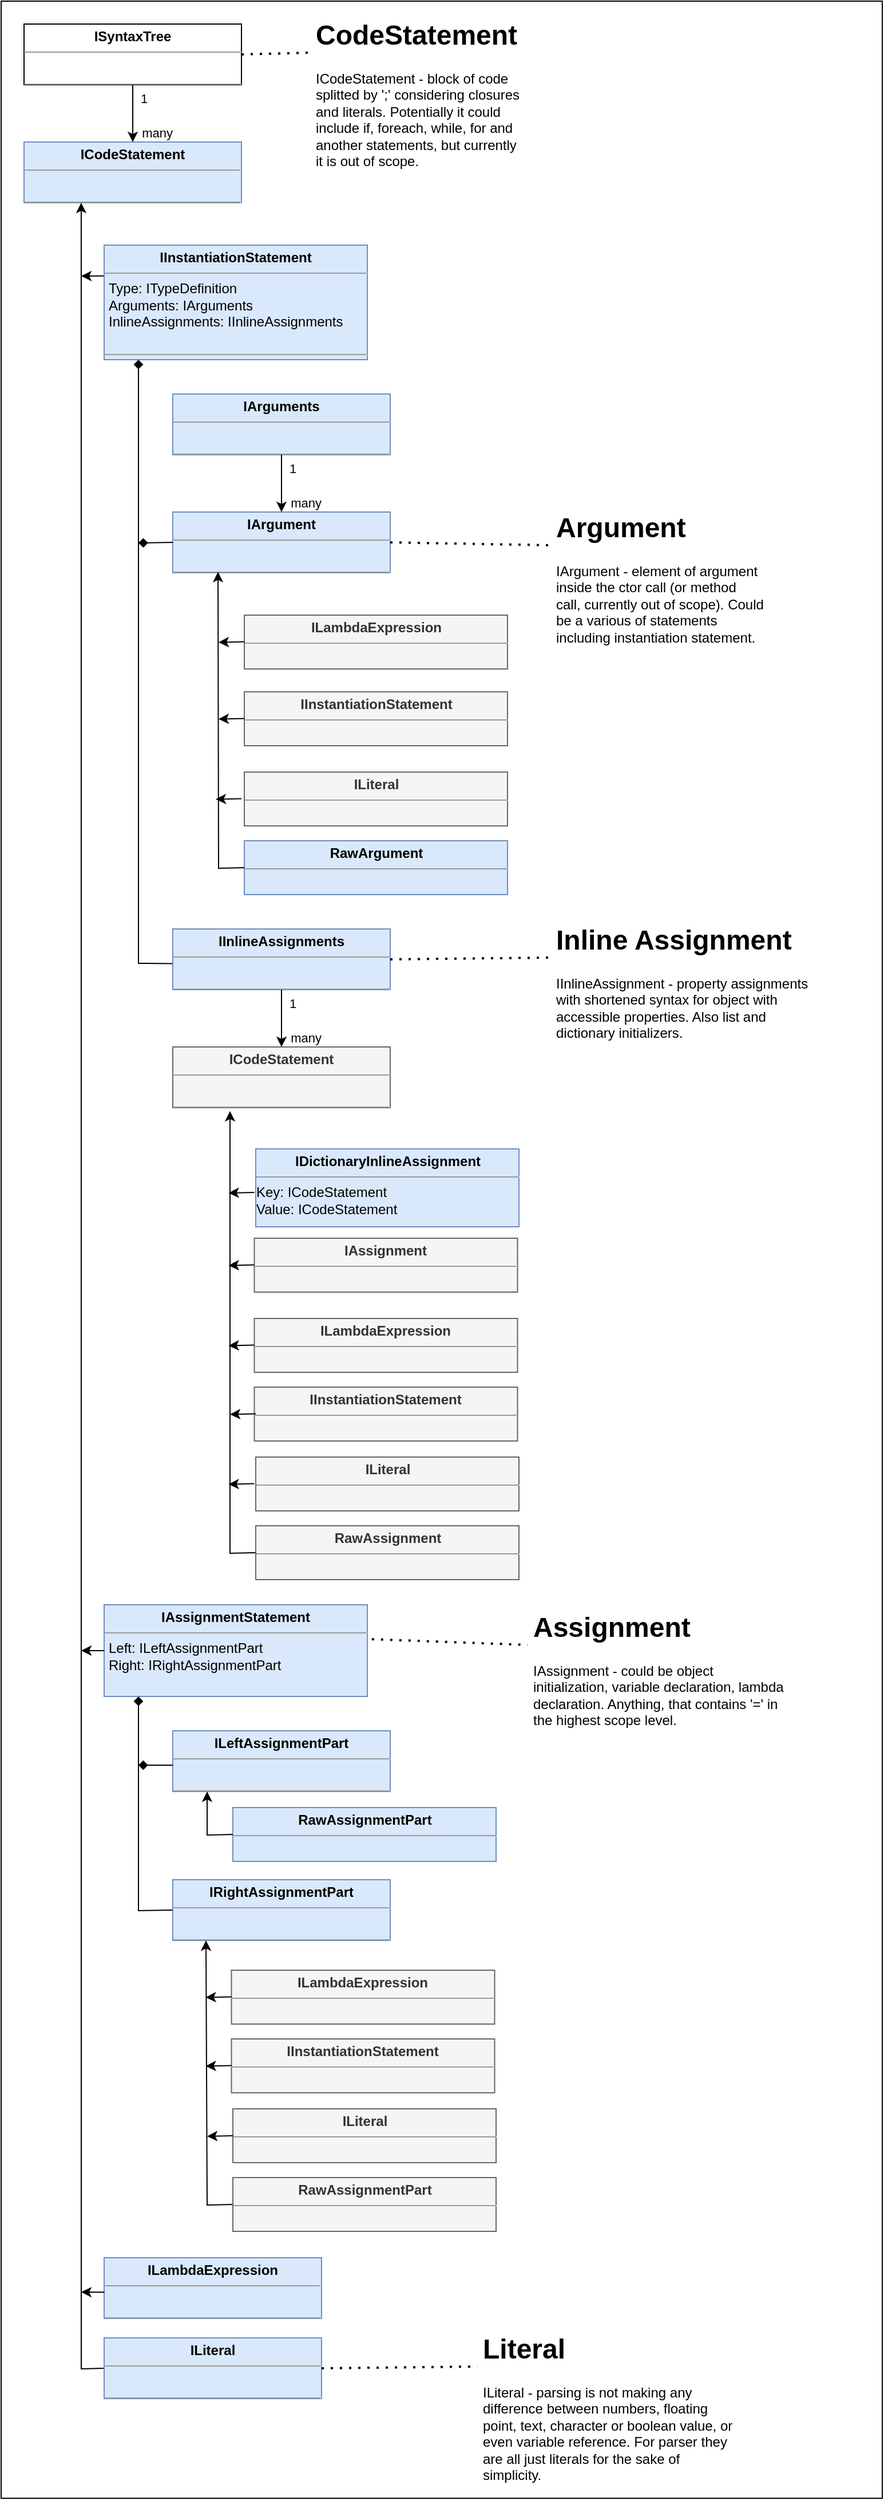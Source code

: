 <mxfile version="20.7.4" type="device"><diagram name="Page-1" id="c4acf3e9-155e-7222-9cf6-157b1a14988f"><mxGraphModel dx="1061" dy="706" grid="1" gridSize="10" guides="1" tooltips="1" connect="1" arrows="1" fold="1" page="1" pageScale="1" pageWidth="850" pageHeight="1100" background="none" math="0" shadow="0"><root><mxCell id="0"/><mxCell id="1" parent="0"/><mxCell id="Hg-Axy9vH1B4LGmdRhaO-101" value="" style="rounded=0;whiteSpace=wrap;html=1;" vertex="1" parent="1"><mxGeometry x="20" y="20" width="770" height="2180" as="geometry"/></mxCell><mxCell id="5d2195bd80daf111-18" value="&lt;p style=&quot;margin:0px;margin-top:4px;text-align:center;&quot;&gt;&lt;b&gt;ISyntaxTree&lt;/b&gt;&lt;/p&gt;&lt;hr size=&quot;1&quot;&gt;&lt;p style=&quot;margin:0px;margin-left:4px;&quot;&gt;&lt;br&gt;&lt;/p&gt;&lt;hr size=&quot;1&quot;&gt;&lt;p style=&quot;margin:0px;margin-left:4px;&quot;&gt;&lt;br&gt;&lt;/p&gt;" style="verticalAlign=top;align=left;overflow=fill;fontSize=12;fontFamily=Helvetica;html=1;rounded=0;shadow=0;comic=0;labelBackgroundColor=none;strokeWidth=1" parent="1" vertex="1"><mxGeometry x="40" y="40" width="190" height="53" as="geometry"/></mxCell><mxCell id="Hg-Axy9vH1B4LGmdRhaO-1" value="&lt;p style=&quot;margin:0px;margin-top:4px;text-align:center;&quot;&gt;&lt;b&gt;ICodeStatement&lt;/b&gt;&lt;/p&gt;&lt;hr size=&quot;1&quot;&gt;&lt;p style=&quot;margin:0px;margin-left:4px;&quot;&gt;&lt;br&gt;&lt;/p&gt;&lt;hr size=&quot;1&quot;&gt;&lt;p style=&quot;margin:0px;margin-left:4px;&quot;&gt;&lt;br&gt;&lt;/p&gt;" style="verticalAlign=top;align=left;overflow=fill;fontSize=12;fontFamily=Helvetica;html=1;rounded=0;shadow=0;comic=0;labelBackgroundColor=none;strokeWidth=1;fillColor=#dae8fc;strokeColor=#6c8ebf;" vertex="1" parent="1"><mxGeometry x="40" y="143" width="190" height="53" as="geometry"/></mxCell><mxCell id="Hg-Axy9vH1B4LGmdRhaO-3" value="" style="endArrow=classic;html=1;rounded=0;exitX=0.5;exitY=1;exitDx=0;exitDy=0;entryX=0.5;entryY=0;entryDx=0;entryDy=0;" edge="1" parent="1" source="5d2195bd80daf111-18" target="Hg-Axy9vH1B4LGmdRhaO-1"><mxGeometry relative="1" as="geometry"><mxPoint x="320" y="273" as="sourcePoint"/><mxPoint x="480" y="273" as="targetPoint"/></mxGeometry></mxCell><mxCell id="Hg-Axy9vH1B4LGmdRhaO-5" value="&lt;div&gt;1&lt;/div&gt;" style="edgeLabel;resizable=0;html=1;align=left;verticalAlign=bottom;" connectable="0" vertex="1" parent="Hg-Axy9vH1B4LGmdRhaO-3"><mxGeometry x="-1" relative="1" as="geometry"><mxPoint x="5" y="20" as="offset"/></mxGeometry></mxCell><mxCell id="Hg-Axy9vH1B4LGmdRhaO-6" value="many" style="edgeLabel;resizable=0;html=1;align=right;verticalAlign=bottom;" connectable="0" vertex="1" parent="Hg-Axy9vH1B4LGmdRhaO-3"><mxGeometry x="1" relative="1" as="geometry"><mxPoint x="35" as="offset"/></mxGeometry></mxCell><mxCell id="Hg-Axy9vH1B4LGmdRhaO-7" value="&lt;p style=&quot;margin:0px;margin-top:4px;text-align:center;&quot;&gt;&lt;b&gt;IInstantiationStatement&lt;/b&gt;&lt;/p&gt;&lt;hr size=&quot;1&quot;&gt;&lt;p style=&quot;margin:0px;margin-left:4px;&quot;&gt;Type: ITypeDefinition&lt;/p&gt;&lt;p style=&quot;margin:0px;margin-left:4px;&quot;&gt;Arguments: IArguments&lt;/p&gt;&lt;p style=&quot;margin:0px;margin-left:4px;&quot;&gt;InlineAssignments: IInlineAssignments&lt;/p&gt;&lt;p style=&quot;margin:0px;margin-left:4px;&quot;&gt;&lt;br&gt;&lt;/p&gt;&lt;hr size=&quot;1&quot;&gt;&lt;p style=&quot;margin:0px;margin-left:4px;&quot;&gt;&lt;br&gt;&lt;/p&gt;" style="verticalAlign=top;align=left;overflow=fill;fontSize=12;fontFamily=Helvetica;html=1;rounded=0;shadow=0;comic=0;labelBackgroundColor=none;strokeWidth=1;fillColor=#dae8fc;strokeColor=#6c8ebf;" vertex="1" parent="1"><mxGeometry x="110" y="233" width="230" height="100" as="geometry"/></mxCell><mxCell id="Hg-Axy9vH1B4LGmdRhaO-8" value="" style="endArrow=classic;html=1;rounded=0;exitX=-0.001;exitY=0.269;exitDx=0;exitDy=0;exitPerimeter=0;" edge="1" parent="1" source="Hg-Axy9vH1B4LGmdRhaO-7"><mxGeometry width="50" height="50" relative="1" as="geometry"><mxPoint x="90" y="353" as="sourcePoint"/><mxPoint x="90" y="260" as="targetPoint"/><Array as="points"/></mxGeometry></mxCell><mxCell id="Hg-Axy9vH1B4LGmdRhaO-10" value="&lt;p style=&quot;margin:0px;margin-top:4px;text-align:center;&quot;&gt;&lt;b&gt;IArguments&lt;/b&gt;&lt;/p&gt;&lt;hr size=&quot;1&quot;&gt;&lt;p style=&quot;margin:0px;margin-left:4px;&quot;&gt;&lt;br&gt;&lt;/p&gt;&lt;hr size=&quot;1&quot;&gt;&lt;p style=&quot;margin:0px;margin-left:4px;&quot;&gt;&lt;br&gt;&lt;/p&gt;" style="verticalAlign=top;align=left;overflow=fill;fontSize=12;fontFamily=Helvetica;html=1;rounded=0;shadow=0;comic=0;labelBackgroundColor=none;strokeWidth=1;fillColor=#dae8fc;strokeColor=#6c8ebf;" vertex="1" parent="1"><mxGeometry x="170" y="363" width="190" height="53" as="geometry"/></mxCell><mxCell id="Hg-Axy9vH1B4LGmdRhaO-11" value="&lt;p style=&quot;margin:0px;margin-top:4px;text-align:center;&quot;&gt;&lt;b&gt;IArgument&lt;/b&gt;&lt;/p&gt;&lt;hr size=&quot;1&quot;&gt;&lt;p style=&quot;margin:0px;margin-left:4px;&quot;&gt;&lt;br&gt;&lt;/p&gt;&lt;hr size=&quot;1&quot;&gt;&lt;p style=&quot;margin:0px;margin-left:4px;&quot;&gt;&lt;br&gt;&lt;/p&gt;" style="verticalAlign=top;align=left;overflow=fill;fontSize=12;fontFamily=Helvetica;html=1;rounded=0;shadow=0;comic=0;labelBackgroundColor=none;strokeWidth=1;fillColor=#dae8fc;strokeColor=#6c8ebf;" vertex="1" parent="1"><mxGeometry x="170" y="466" width="190" height="53" as="geometry"/></mxCell><mxCell id="Hg-Axy9vH1B4LGmdRhaO-12" value="" style="endArrow=classic;html=1;rounded=0;exitX=0.5;exitY=1;exitDx=0;exitDy=0;entryX=0.5;entryY=0;entryDx=0;entryDy=0;" edge="1" parent="1" target="Hg-Axy9vH1B4LGmdRhaO-11" source="Hg-Axy9vH1B4LGmdRhaO-10"><mxGeometry relative="1" as="geometry"><mxPoint x="265" y="416" as="sourcePoint"/><mxPoint x="610" y="596" as="targetPoint"/></mxGeometry></mxCell><mxCell id="Hg-Axy9vH1B4LGmdRhaO-13" value="&lt;div&gt;1&lt;/div&gt;" style="edgeLabel;resizable=0;html=1;align=left;verticalAlign=bottom;" connectable="0" vertex="1" parent="Hg-Axy9vH1B4LGmdRhaO-12"><mxGeometry x="-1" relative="1" as="geometry"><mxPoint x="5" y="20" as="offset"/></mxGeometry></mxCell><mxCell id="Hg-Axy9vH1B4LGmdRhaO-14" value="many" style="edgeLabel;resizable=0;html=1;align=right;verticalAlign=bottom;" connectable="0" vertex="1" parent="Hg-Axy9vH1B4LGmdRhaO-12"><mxGeometry x="1" relative="1" as="geometry"><mxPoint x="35" as="offset"/></mxGeometry></mxCell><mxCell id="Hg-Axy9vH1B4LGmdRhaO-15" value="" style="endArrow=diamond;html=1;rounded=0;exitX=-0.001;exitY=0.57;exitDx=0;exitDy=0;endFill=1;exitPerimeter=0;" edge="1" parent="1" source="Hg-Axy9vH1B4LGmdRhaO-24"><mxGeometry width="50" height="50" relative="1" as="geometry"><mxPoint x="130" y="423" as="sourcePoint"/><mxPoint x="140" y="333" as="targetPoint"/><Array as="points"><mxPoint x="140" y="860"/></Array></mxGeometry></mxCell><mxCell id="Hg-Axy9vH1B4LGmdRhaO-16" value="&lt;p style=&quot;margin:0px;margin-top:4px;text-align:center;&quot;&gt;&lt;b&gt;ILambdaExpression&lt;/b&gt;&lt;/p&gt;&lt;hr size=&quot;1&quot;&gt;&lt;br&gt;&lt;p style=&quot;margin:0px;margin-left:4px;&quot;&gt;&lt;br&gt;&lt;/p&gt;&lt;hr size=&quot;1&quot;&gt;&lt;p style=&quot;margin:0px;margin-left:4px;&quot;&gt;&lt;br&gt;&lt;/p&gt;" style="verticalAlign=top;align=left;overflow=fill;fontSize=12;fontFamily=Helvetica;html=1;rounded=0;shadow=0;comic=0;labelBackgroundColor=none;strokeWidth=1;fillColor=#f5f5f5;fontColor=#333333;strokeColor=#666666;" vertex="1" parent="1"><mxGeometry x="232.5" y="556" width="230" height="47" as="geometry"/></mxCell><mxCell id="Hg-Axy9vH1B4LGmdRhaO-18" value="&lt;p style=&quot;margin:0px;margin-top:4px;text-align:center;&quot;&gt;&lt;b&gt;IInstantiationStatement&lt;br&gt;&lt;/b&gt;&lt;/p&gt;&lt;hr size=&quot;1&quot;&gt;&lt;br&gt;&lt;p style=&quot;margin:0px;margin-left:4px;&quot;&gt;&lt;br&gt;&lt;/p&gt;&lt;hr size=&quot;1&quot;&gt;&lt;p style=&quot;margin:0px;margin-left:4px;&quot;&gt;&lt;br&gt;&lt;/p&gt;" style="verticalAlign=top;align=left;overflow=fill;fontSize=12;fontFamily=Helvetica;html=1;rounded=0;shadow=0;comic=0;labelBackgroundColor=none;strokeWidth=1;fillColor=#f5f5f5;fontColor=#333333;strokeColor=#666666;" vertex="1" parent="1"><mxGeometry x="232.5" y="623" width="230" height="47" as="geometry"/></mxCell><mxCell id="Hg-Axy9vH1B4LGmdRhaO-20" value="&lt;p style=&quot;margin:0px;margin-top:4px;text-align:center;&quot;&gt;&lt;b&gt;ILiteral&lt;/b&gt;&lt;/p&gt;&lt;hr size=&quot;1&quot;&gt;&lt;br&gt;&lt;p style=&quot;margin:0px;margin-left:4px;&quot;&gt;&lt;br&gt;&lt;/p&gt;&lt;hr size=&quot;1&quot;&gt;&lt;p style=&quot;margin:0px;margin-left:4px;&quot;&gt;&lt;br&gt;&lt;/p&gt;" style="verticalAlign=top;align=left;overflow=fill;fontSize=12;fontFamily=Helvetica;html=1;rounded=0;shadow=0;comic=0;labelBackgroundColor=none;strokeWidth=1;fillColor=#f5f5f5;fontColor=#333333;strokeColor=#666666;" vertex="1" parent="1"><mxGeometry x="232.5" y="693" width="230" height="47" as="geometry"/></mxCell><mxCell id="Hg-Axy9vH1B4LGmdRhaO-22" value="&lt;p style=&quot;margin:0px;margin-top:4px;text-align:center;&quot;&gt;&lt;b&gt;RawArgument&lt;/b&gt;&lt;/p&gt;&lt;hr size=&quot;1&quot;&gt;&lt;br&gt;&lt;p style=&quot;margin:0px;margin-left:4px;&quot;&gt;&lt;br&gt;&lt;/p&gt;&lt;hr size=&quot;1&quot;&gt;&lt;p style=&quot;margin:0px;margin-left:4px;&quot;&gt;&lt;br&gt;&lt;/p&gt;" style="verticalAlign=top;align=left;overflow=fill;fontSize=12;fontFamily=Helvetica;html=1;rounded=0;shadow=0;comic=0;labelBackgroundColor=none;strokeWidth=1;fillColor=#dae8fc;strokeColor=#6c8ebf;" vertex="1" parent="1"><mxGeometry x="232.5" y="753" width="230" height="47" as="geometry"/></mxCell><mxCell id="Hg-Axy9vH1B4LGmdRhaO-23" value="" style="endArrow=classic;html=1;rounded=0;exitX=0;exitY=0.5;exitDx=0;exitDy=0;entryX=0.208;entryY=0.986;entryDx=0;entryDy=0;entryPerimeter=0;" edge="1" parent="1" source="Hg-Axy9vH1B4LGmdRhaO-22" target="Hg-Axy9vH1B4LGmdRhaO-11"><mxGeometry width="50" height="50" relative="1" as="geometry"><mxPoint x="242.5" y="716.5" as="sourcePoint"/><mxPoint x="210" y="703" as="targetPoint"/><Array as="points"><mxPoint x="210" y="777"/></Array></mxGeometry></mxCell><mxCell id="Hg-Axy9vH1B4LGmdRhaO-24" value="&lt;p style=&quot;margin:0px;margin-top:4px;text-align:center;&quot;&gt;&lt;b&gt;IInlineAssignments&lt;/b&gt;&lt;/p&gt;&lt;hr size=&quot;1&quot;&gt;&lt;p style=&quot;margin:0px;margin-left:4px;&quot;&gt;&lt;br&gt;&lt;/p&gt;&lt;hr size=&quot;1&quot;&gt;&lt;p style=&quot;margin:0px;margin-left:4px;&quot;&gt;&lt;br&gt;&lt;/p&gt;" style="verticalAlign=top;align=left;overflow=fill;fontSize=12;fontFamily=Helvetica;html=1;rounded=0;shadow=0;comic=0;labelBackgroundColor=none;strokeWidth=1;fillColor=#dae8fc;strokeColor=#6c8ebf;" vertex="1" parent="1"><mxGeometry x="170" y="830" width="190" height="53" as="geometry"/></mxCell><mxCell id="Hg-Axy9vH1B4LGmdRhaO-25" value="&lt;p style=&quot;margin:0px;margin-top:4px;text-align:center;&quot;&gt;&lt;b&gt;ICodeStatement&lt;/b&gt;&lt;/p&gt;&lt;hr size=&quot;1&quot;&gt;&lt;p style=&quot;margin:0px;margin-left:4px;&quot;&gt;&lt;br&gt;&lt;/p&gt;&lt;hr size=&quot;1&quot;&gt;&lt;p style=&quot;margin:0px;margin-left:4px;&quot;&gt;&lt;br&gt;&lt;/p&gt;" style="verticalAlign=top;align=left;overflow=fill;fontSize=12;fontFamily=Helvetica;html=1;rounded=0;shadow=0;comic=0;labelBackgroundColor=none;strokeWidth=1;fillColor=#f5f5f5;strokeColor=#666666;fontColor=#333333;" vertex="1" parent="1"><mxGeometry x="170" y="933" width="190" height="53" as="geometry"/></mxCell><mxCell id="Hg-Axy9vH1B4LGmdRhaO-26" value="" style="endArrow=classic;html=1;rounded=0;exitX=0.5;exitY=1;exitDx=0;exitDy=0;entryX=0.5;entryY=0;entryDx=0;entryDy=0;" edge="1" parent="1" source="Hg-Axy9vH1B4LGmdRhaO-24" target="Hg-Axy9vH1B4LGmdRhaO-25"><mxGeometry relative="1" as="geometry"><mxPoint x="265" y="883" as="sourcePoint"/><mxPoint x="610" y="1063" as="targetPoint"/></mxGeometry></mxCell><mxCell id="Hg-Axy9vH1B4LGmdRhaO-27" value="&lt;div&gt;1&lt;/div&gt;" style="edgeLabel;resizable=0;html=1;align=left;verticalAlign=bottom;" connectable="0" vertex="1" parent="Hg-Axy9vH1B4LGmdRhaO-26"><mxGeometry x="-1" relative="1" as="geometry"><mxPoint x="5" y="20" as="offset"/></mxGeometry></mxCell><mxCell id="Hg-Axy9vH1B4LGmdRhaO-28" value="many" style="edgeLabel;resizable=0;html=1;align=right;verticalAlign=bottom;" connectable="0" vertex="1" parent="Hg-Axy9vH1B4LGmdRhaO-26"><mxGeometry x="1" relative="1" as="geometry"><mxPoint x="35" as="offset"/></mxGeometry></mxCell><mxCell id="Hg-Axy9vH1B4LGmdRhaO-30" value="&lt;p style=&quot;margin:0px;margin-top:4px;text-align:center;&quot;&gt;&lt;b&gt;IDictionaryInlineAssignment&lt;/b&gt;&lt;/p&gt;&lt;hr size=&quot;1&quot;&gt;&lt;div&gt;Key: ICodeStatement&lt;/div&gt;&lt;div&gt;Value: ICodeStatement&lt;br&gt;&lt;/div&gt;&lt;p style=&quot;margin:0px;margin-left:4px;&quot;&gt;&lt;br&gt;&lt;/p&gt;&lt;hr size=&quot;1&quot;&gt;&lt;p style=&quot;margin:0px;margin-left:4px;&quot;&gt;&lt;br&gt;&lt;/p&gt;" style="verticalAlign=top;align=left;overflow=fill;fontSize=12;fontFamily=Helvetica;html=1;rounded=0;shadow=0;comic=0;labelBackgroundColor=none;strokeWidth=1;fillColor=#dae8fc;strokeColor=#6c8ebf;" vertex="1" parent="1"><mxGeometry x="242.5" y="1021.99" width="230" height="68.01" as="geometry"/></mxCell><mxCell id="Hg-Axy9vH1B4LGmdRhaO-31" value="" style="endArrow=classic;html=1;rounded=0;exitX=0;exitY=0.5;exitDx=0;exitDy=0;" edge="1" parent="1" source="Hg-Axy9vH1B4LGmdRhaO-40"><mxGeometry width="50" height="50" relative="1" as="geometry"><mxPoint x="222.5" y="1141.99" as="sourcePoint"/><mxPoint x="220" y="988.99" as="targetPoint"/><Array as="points"><mxPoint x="220" y="1375"/></Array></mxGeometry></mxCell><mxCell id="Hg-Axy9vH1B4LGmdRhaO-32" value="&lt;p style=&quot;margin:0px;margin-top:4px;text-align:center;&quot;&gt;&lt;b&gt;IAssignment&lt;br&gt;&lt;/b&gt;&lt;/p&gt;&lt;hr size=&quot;1&quot;&gt;&lt;br&gt;&lt;p style=&quot;margin:0px;margin-left:4px;&quot;&gt;&lt;br&gt;&lt;/p&gt;&lt;hr size=&quot;1&quot;&gt;&lt;p style=&quot;margin:0px;margin-left:4px;&quot;&gt;&lt;br&gt;&lt;/p&gt;" style="verticalAlign=top;align=left;overflow=fill;fontSize=12;fontFamily=Helvetica;html=1;rounded=0;shadow=0;comic=0;labelBackgroundColor=none;strokeWidth=1;fillColor=#f5f5f5;fontColor=#333333;strokeColor=#666666;" vertex="1" parent="1"><mxGeometry x="241.25" y="1100" width="230" height="47" as="geometry"/></mxCell><mxCell id="Hg-Axy9vH1B4LGmdRhaO-34" value="&lt;p style=&quot;margin:0px;margin-top:4px;text-align:center;&quot;&gt;&lt;b&gt;ILambdaExpression&lt;/b&gt;&lt;/p&gt;&lt;hr size=&quot;1&quot;&gt;&lt;br&gt;&lt;p style=&quot;margin:0px;margin-left:4px;&quot;&gt;&lt;br&gt;&lt;/p&gt;&lt;hr size=&quot;1&quot;&gt;&lt;p style=&quot;margin:0px;margin-left:4px;&quot;&gt;&lt;br&gt;&lt;/p&gt;" style="verticalAlign=top;align=left;overflow=fill;fontSize=12;fontFamily=Helvetica;html=1;rounded=0;shadow=0;comic=0;labelBackgroundColor=none;strokeWidth=1;fillColor=#f5f5f5;fontColor=#333333;strokeColor=#666666;" vertex="1" parent="1"><mxGeometry x="241.25" y="1170" width="230" height="47" as="geometry"/></mxCell><mxCell id="Hg-Axy9vH1B4LGmdRhaO-36" value="&lt;p style=&quot;margin:0px;margin-top:4px;text-align:center;&quot;&gt;&lt;b&gt;IInstantiationStatement&lt;/b&gt;&lt;/p&gt;&lt;hr size=&quot;1&quot;&gt;&lt;br&gt;&lt;p style=&quot;margin:0px;margin-left:4px;&quot;&gt;&lt;br&gt;&lt;/p&gt;&lt;hr size=&quot;1&quot;&gt;&lt;p style=&quot;margin:0px;margin-left:4px;&quot;&gt;&lt;br&gt;&lt;/p&gt;" style="verticalAlign=top;align=left;overflow=fill;fontSize=12;fontFamily=Helvetica;html=1;rounded=0;shadow=0;comic=0;labelBackgroundColor=none;strokeWidth=1;fillColor=#f5f5f5;fontColor=#333333;strokeColor=#666666;" vertex="1" parent="1"><mxGeometry x="241.25" y="1230" width="230" height="47" as="geometry"/></mxCell><mxCell id="Hg-Axy9vH1B4LGmdRhaO-38" value="&lt;p style=&quot;margin:0px;margin-top:4px;text-align:center;&quot;&gt;&lt;b&gt;ILiteral&lt;/b&gt;&lt;/p&gt;&lt;hr size=&quot;1&quot;&gt;&lt;br&gt;&lt;p style=&quot;margin:0px;margin-left:4px;&quot;&gt;&lt;br&gt;&lt;/p&gt;&lt;hr size=&quot;1&quot;&gt;&lt;p style=&quot;margin:0px;margin-left:4px;&quot;&gt;&lt;br&gt;&lt;/p&gt;" style="verticalAlign=top;align=left;overflow=fill;fontSize=12;fontFamily=Helvetica;html=1;rounded=0;shadow=0;comic=0;labelBackgroundColor=none;strokeWidth=1;fillColor=#f5f5f5;fontColor=#333333;strokeColor=#666666;" vertex="1" parent="1"><mxGeometry x="242.5" y="1291.01" width="230" height="47" as="geometry"/></mxCell><mxCell id="Hg-Axy9vH1B4LGmdRhaO-40" value="&lt;p style=&quot;margin:0px;margin-top:4px;text-align:center;&quot;&gt;&lt;b&gt;RawAssignment&lt;/b&gt;&lt;br&gt;&lt;/p&gt;&lt;hr size=&quot;1&quot;&gt;&lt;br&gt;&lt;p style=&quot;margin:0px;margin-left:4px;&quot;&gt;&lt;br&gt;&lt;/p&gt;&lt;hr size=&quot;1&quot;&gt;&lt;p style=&quot;margin:0px;margin-left:4px;&quot;&gt;&lt;br&gt;&lt;/p&gt;" style="verticalAlign=top;align=left;overflow=fill;fontSize=12;fontFamily=Helvetica;html=1;rounded=0;shadow=0;comic=0;labelBackgroundColor=none;strokeWidth=1;fillColor=#f5f5f5;fontColor=#333333;strokeColor=#666666;" vertex="1" parent="1"><mxGeometry x="242.5" y="1351.01" width="230" height="47" as="geometry"/></mxCell><mxCell id="Hg-Axy9vH1B4LGmdRhaO-50" value="&lt;p style=&quot;margin:0px;margin-top:4px;text-align:center;&quot;&gt;&lt;b&gt;IAssignmentStatement&lt;/b&gt;&lt;/p&gt;&lt;hr size=&quot;1&quot;&gt;&lt;p style=&quot;margin:0px;margin-left:4px;&quot;&gt;Left: ILeftAssignmentPart&lt;/p&gt;&lt;p style=&quot;margin:0px;margin-left:4px;&quot;&gt;Right: IRightAssignmentPart&lt;/p&gt;&lt;p style=&quot;margin:0px;margin-left:4px;&quot;&gt;&lt;br&gt;&lt;/p&gt;&lt;hr size=&quot;1&quot;&gt;&lt;p style=&quot;margin:0px;margin-left:4px;&quot;&gt;&lt;br&gt;&lt;/p&gt;" style="verticalAlign=top;align=left;overflow=fill;fontSize=12;fontFamily=Helvetica;html=1;rounded=0;shadow=0;comic=0;labelBackgroundColor=none;strokeWidth=1;fillColor=#dae8fc;strokeColor=#6c8ebf;" vertex="1" parent="1"><mxGeometry x="110" y="1420" width="230" height="80" as="geometry"/></mxCell><mxCell id="Hg-Axy9vH1B4LGmdRhaO-52" value="&lt;p style=&quot;margin:0px;margin-top:4px;text-align:center;&quot;&gt;&lt;b&gt;ILeftAssignmentPart&lt;/b&gt;&lt;/p&gt;&lt;hr size=&quot;1&quot;&gt;&lt;p style=&quot;margin:0px;margin-left:4px;&quot;&gt;&lt;br&gt;&lt;/p&gt;&lt;hr size=&quot;1&quot;&gt;&lt;p style=&quot;margin:0px;margin-left:4px;&quot;&gt;&lt;br&gt;&lt;/p&gt;" style="verticalAlign=top;align=left;overflow=fill;fontSize=12;fontFamily=Helvetica;html=1;rounded=0;shadow=0;comic=0;labelBackgroundColor=none;strokeWidth=1;fillColor=#dae8fc;strokeColor=#6c8ebf;" vertex="1" parent="1"><mxGeometry x="170" y="1530" width="190" height="53" as="geometry"/></mxCell><mxCell id="Hg-Axy9vH1B4LGmdRhaO-56" value="" style="endArrow=diamond;html=1;rounded=0;exitX=0;exitY=0.5;exitDx=0;exitDy=0;endFill=1;" edge="1" parent="1" source="Hg-Axy9vH1B4LGmdRhaO-65"><mxGeometry width="50" height="50" relative="1" as="geometry"><mxPoint x="170" y="1556.5" as="sourcePoint"/><mxPoint x="140" y="1500" as="targetPoint"/><Array as="points"><mxPoint x="140" y="1687"/></Array></mxGeometry></mxCell><mxCell id="Hg-Axy9vH1B4LGmdRhaO-63" value="&lt;p style=&quot;margin:0px;margin-top:4px;text-align:center;&quot;&gt;&lt;b&gt;RawAssignmentPart&lt;/b&gt;&lt;/p&gt;&lt;hr size=&quot;1&quot;&gt;&lt;br&gt;&lt;p style=&quot;margin:0px;margin-left:4px;&quot;&gt;&lt;br&gt;&lt;/p&gt;&lt;hr size=&quot;1&quot;&gt;&lt;p style=&quot;margin:0px;margin-left:4px;&quot;&gt;&lt;br&gt;&lt;/p&gt;" style="verticalAlign=top;align=left;overflow=fill;fontSize=12;fontFamily=Helvetica;html=1;rounded=0;shadow=0;comic=0;labelBackgroundColor=none;strokeWidth=1;fillColor=#dae8fc;strokeColor=#6c8ebf;" vertex="1" parent="1"><mxGeometry x="222.5" y="1597" width="230" height="47" as="geometry"/></mxCell><mxCell id="Hg-Axy9vH1B4LGmdRhaO-64" value="" style="endArrow=classic;html=1;rounded=0;exitX=0;exitY=0.5;exitDx=0;exitDy=0;" edge="1" parent="1" source="Hg-Axy9vH1B4LGmdRhaO-63"><mxGeometry width="50" height="50" relative="1" as="geometry"><mxPoint x="232.5" y="1596.5" as="sourcePoint"/><mxPoint x="200" y="1583" as="targetPoint"/><Array as="points"><mxPoint x="200" y="1621"/></Array></mxGeometry></mxCell><mxCell id="Hg-Axy9vH1B4LGmdRhaO-65" value="&lt;p style=&quot;margin:0px;margin-top:4px;text-align:center;&quot;&gt;&lt;b&gt;IRightAssignmentPart&lt;/b&gt;&lt;/p&gt;&lt;hr size=&quot;1&quot;&gt;&lt;p style=&quot;margin:0px;margin-left:4px;&quot;&gt;&lt;br&gt;&lt;/p&gt;&lt;hr size=&quot;1&quot;&gt;&lt;p style=&quot;margin:0px;margin-left:4px;&quot;&gt;&lt;br&gt;&lt;/p&gt;" style="verticalAlign=top;align=left;overflow=fill;fontSize=12;fontFamily=Helvetica;html=1;rounded=0;shadow=0;comic=0;labelBackgroundColor=none;strokeWidth=1;fillColor=#dae8fc;strokeColor=#6c8ebf;" vertex="1" parent="1"><mxGeometry x="170" y="1660" width="190" height="53" as="geometry"/></mxCell><mxCell id="Hg-Axy9vH1B4LGmdRhaO-70" value="" style="endArrow=diamond;html=1;rounded=0;endFill=1;" edge="1" parent="1"><mxGeometry width="50" height="50" relative="1" as="geometry"><mxPoint x="160" y="1560" as="sourcePoint"/><mxPoint x="140" y="1560" as="targetPoint"/><Array as="points"><mxPoint x="170" y="1560"/><mxPoint x="160" y="1560"/></Array></mxGeometry></mxCell><mxCell id="Hg-Axy9vH1B4LGmdRhaO-75" value="&lt;p style=&quot;margin:0px;margin-top:4px;text-align:center;&quot;&gt;&lt;b&gt;ILambdaExpression&lt;/b&gt;&lt;/p&gt;&lt;hr size=&quot;1&quot;&gt;&lt;br&gt;&lt;p style=&quot;margin:0px;margin-left:4px;&quot;&gt;&lt;br&gt;&lt;/p&gt;&lt;hr size=&quot;1&quot;&gt;&lt;p style=&quot;margin:0px;margin-left:4px;&quot;&gt;&lt;br&gt;&lt;/p&gt;" style="verticalAlign=top;align=left;overflow=fill;fontSize=12;fontFamily=Helvetica;html=1;rounded=0;shadow=0;comic=0;labelBackgroundColor=none;strokeWidth=1;fillColor=#f5f5f5;fontColor=#333333;strokeColor=#666666;" vertex="1" parent="1"><mxGeometry x="221.25" y="1739" width="230" height="47" as="geometry"/></mxCell><mxCell id="Hg-Axy9vH1B4LGmdRhaO-76" value="" style="endArrow=classic;html=1;rounded=0;exitX=0;exitY=0.5;exitDx=0;exitDy=0;" edge="1" parent="1" source="Hg-Axy9vH1B4LGmdRhaO-81"><mxGeometry width="50" height="50" relative="1" as="geometry"><mxPoint x="231.25" y="1702.5" as="sourcePoint"/><mxPoint x="199" y="1713" as="targetPoint"/><Array as="points"><mxPoint x="200" y="1944"/></Array></mxGeometry></mxCell><mxCell id="Hg-Axy9vH1B4LGmdRhaO-77" value="&lt;p style=&quot;margin:0px;margin-top:4px;text-align:center;&quot;&gt;&lt;b&gt;IInstantiationStatement&lt;/b&gt;&lt;/p&gt;&lt;hr size=&quot;1&quot;&gt;&lt;br&gt;&lt;p style=&quot;margin:0px;margin-left:4px;&quot;&gt;&lt;br&gt;&lt;/p&gt;&lt;hr size=&quot;1&quot;&gt;&lt;p style=&quot;margin:0px;margin-left:4px;&quot;&gt;&lt;br&gt;&lt;/p&gt;" style="verticalAlign=top;align=left;overflow=fill;fontSize=12;fontFamily=Helvetica;html=1;rounded=0;shadow=0;comic=0;labelBackgroundColor=none;strokeWidth=1;fillColor=#f5f5f5;fontColor=#333333;strokeColor=#666666;" vertex="1" parent="1"><mxGeometry x="221.25" y="1799" width="230" height="47" as="geometry"/></mxCell><mxCell id="Hg-Axy9vH1B4LGmdRhaO-79" value="&lt;p style=&quot;margin:0px;margin-top:4px;text-align:center;&quot;&gt;&lt;b&gt;ILiteral&lt;/b&gt;&lt;/p&gt;&lt;hr size=&quot;1&quot;&gt;&lt;br&gt;&lt;p style=&quot;margin:0px;margin-left:4px;&quot;&gt;&lt;br&gt;&lt;/p&gt;&lt;hr size=&quot;1&quot;&gt;&lt;p style=&quot;margin:0px;margin-left:4px;&quot;&gt;&lt;br&gt;&lt;/p&gt;" style="verticalAlign=top;align=left;overflow=fill;fontSize=12;fontFamily=Helvetica;html=1;rounded=0;shadow=0;comic=0;labelBackgroundColor=none;strokeWidth=1;fillColor=#f5f5f5;fontColor=#333333;strokeColor=#666666;" vertex="1" parent="1"><mxGeometry x="222.5" y="1860.01" width="230" height="47" as="geometry"/></mxCell><mxCell id="Hg-Axy9vH1B4LGmdRhaO-81" value="&lt;p style=&quot;margin:0px;margin-top:4px;text-align:center;&quot;&gt;&lt;b&gt;RawAssignmentPart&lt;/b&gt;&lt;/p&gt;&lt;hr size=&quot;1&quot;&gt;&lt;br&gt;&lt;p style=&quot;margin:0px;margin-left:4px;&quot;&gt;&lt;br&gt;&lt;/p&gt;&lt;hr size=&quot;1&quot;&gt;&lt;p style=&quot;margin:0px;margin-left:4px;&quot;&gt;&lt;br&gt;&lt;br&gt;&lt;/p&gt;" style="verticalAlign=top;align=left;overflow=fill;fontSize=12;fontFamily=Helvetica;html=1;rounded=0;shadow=0;comic=0;labelBackgroundColor=none;strokeWidth=1;fillColor=#f5f5f5;fontColor=#333333;strokeColor=#666666;" vertex="1" parent="1"><mxGeometry x="222.5" y="1920.01" width="230" height="47" as="geometry"/></mxCell><mxCell id="Hg-Axy9vH1B4LGmdRhaO-84" value="" style="endArrow=classic;html=1;rounded=0;exitX=0;exitY=0.5;exitDx=0;exitDy=0;entryX=0.263;entryY=1.001;entryDx=0;entryDy=0;entryPerimeter=0;" edge="1" parent="1" source="Hg-Axy9vH1B4LGmdRhaO-88" target="Hg-Axy9vH1B4LGmdRhaO-1"><mxGeometry width="50" height="50" relative="1" as="geometry"><mxPoint x="120" y="740" as="sourcePoint"/><mxPoint x="90" y="200" as="targetPoint"/><Array as="points"><mxPoint x="90" y="2087"/></Array></mxGeometry></mxCell><mxCell id="Hg-Axy9vH1B4LGmdRhaO-87" value="&lt;p style=&quot;margin:0px;margin-top:4px;text-align:center;&quot;&gt;&lt;b&gt;ILambdaExpression&lt;/b&gt;&lt;/p&gt;&lt;hr size=&quot;1&quot;&gt;&lt;p style=&quot;margin:0px;margin-left:4px;&quot;&gt;&lt;br&gt;&lt;/p&gt;&lt;hr size=&quot;1&quot;&gt;&lt;p style=&quot;margin:0px;margin-left:4px;&quot;&gt;&lt;br&gt;&lt;/p&gt;" style="verticalAlign=top;align=left;overflow=fill;fontSize=12;fontFamily=Helvetica;html=1;rounded=0;shadow=0;comic=0;labelBackgroundColor=none;strokeWidth=1;fillColor=#dae8fc;strokeColor=#6c8ebf;" vertex="1" parent="1"><mxGeometry x="110" y="1990" width="190" height="53" as="geometry"/></mxCell><mxCell id="Hg-Axy9vH1B4LGmdRhaO-88" value="&lt;p style=&quot;margin:0px;margin-top:4px;text-align:center;&quot;&gt;&lt;b&gt;ILiteral&lt;/b&gt;&lt;/p&gt;&lt;hr size=&quot;1&quot;&gt;&lt;p style=&quot;margin:0px;margin-left:4px;&quot;&gt;&lt;br&gt;&lt;/p&gt;&lt;hr size=&quot;1&quot;&gt;&lt;p style=&quot;margin:0px;margin-left:4px;&quot;&gt;&lt;br&gt;&lt;/p&gt;" style="verticalAlign=top;align=left;overflow=fill;fontSize=12;fontFamily=Helvetica;html=1;rounded=0;shadow=0;comic=0;labelBackgroundColor=none;strokeWidth=1;fillColor=#dae8fc;strokeColor=#6c8ebf;" vertex="1" parent="1"><mxGeometry x="110" y="2060" width="190" height="53" as="geometry"/></mxCell><mxCell id="Hg-Axy9vH1B4LGmdRhaO-91" value="&lt;h1&gt;CodeStatement&lt;br&gt;&lt;/h1&gt;&lt;p&gt;ICodeStatement - block of code splitted by ';' considering closures and literals. Potentially it could include if, foreach, while, for and another statements, but currently it is out of scope.&lt;br&gt;&lt;/p&gt;" style="text;html=1;strokeColor=none;fillColor=none;spacing=5;spacingTop=-20;whiteSpace=wrap;overflow=hidden;rounded=0;" vertex="1" parent="1"><mxGeometry x="290" y="30" width="190" height="140" as="geometry"/></mxCell><mxCell id="Hg-Axy9vH1B4LGmdRhaO-92" value="" style="endArrow=none;dashed=1;html=1;dashPattern=1 3;strokeWidth=2;rounded=0;exitX=1;exitY=0.5;exitDx=0;exitDy=0;entryX=0;entryY=0.25;entryDx=0;entryDy=0;" edge="1" parent="1" source="5d2195bd80daf111-18" target="Hg-Axy9vH1B4LGmdRhaO-91"><mxGeometry width="50" height="50" relative="1" as="geometry"><mxPoint x="240" y="120" as="sourcePoint"/><mxPoint x="280" y="67" as="targetPoint"/></mxGeometry></mxCell><mxCell id="Hg-Axy9vH1B4LGmdRhaO-93" value="&lt;h1&gt;Argument&lt;br&gt;&lt;/h1&gt;&lt;p&gt;IArgument - element of argument inside the ctor call (or method call, currently out of scope). Could be a various of statements including instantiation statement.&lt;br&gt;&lt;/p&gt;" style="text;html=1;strokeColor=none;fillColor=none;spacing=5;spacingTop=-20;whiteSpace=wrap;overflow=hidden;rounded=0;" vertex="1" parent="1"><mxGeometry x="500" y="460" width="190" height="140" as="geometry"/></mxCell><mxCell id="Hg-Axy9vH1B4LGmdRhaO-94" value="" style="endArrow=none;dashed=1;html=1;dashPattern=1 3;strokeWidth=2;rounded=0;exitX=1;exitY=0.5;exitDx=0;exitDy=0;entryX=0;entryY=0.25;entryDx=0;entryDy=0;" edge="1" parent="1" target="Hg-Axy9vH1B4LGmdRhaO-93" source="Hg-Axy9vH1B4LGmdRhaO-11"><mxGeometry width="50" height="50" relative="1" as="geometry"><mxPoint x="440" y="496.5" as="sourcePoint"/><mxPoint x="490" y="497" as="targetPoint"/></mxGeometry></mxCell><mxCell id="Hg-Axy9vH1B4LGmdRhaO-95" value="&lt;h1&gt;Inline Assignment&lt;br&gt;&lt;/h1&gt;&lt;p&gt;IInlineAssignment - property assignments with shortened syntax for object with accessible properties. Also list and dictionary initializers.&lt;br&gt;&lt;/p&gt;" style="text;html=1;strokeColor=none;fillColor=none;spacing=5;spacingTop=-20;whiteSpace=wrap;overflow=hidden;rounded=0;" vertex="1" parent="1"><mxGeometry x="500" y="820" width="230" height="140" as="geometry"/></mxCell><mxCell id="Hg-Axy9vH1B4LGmdRhaO-96" value="" style="endArrow=none;dashed=1;html=1;dashPattern=1 3;strokeWidth=2;rounded=0;exitX=1;exitY=0.5;exitDx=0;exitDy=0;entryX=0;entryY=0.25;entryDx=0;entryDy=0;" edge="1" parent="1" target="Hg-Axy9vH1B4LGmdRhaO-95" source="Hg-Axy9vH1B4LGmdRhaO-24"><mxGeometry width="50" height="50" relative="1" as="geometry"><mxPoint x="360" y="852.5" as="sourcePoint"/><mxPoint x="490" y="857" as="targetPoint"/></mxGeometry></mxCell><mxCell id="Hg-Axy9vH1B4LGmdRhaO-97" value="&lt;h1&gt;Assignment&lt;br&gt;&lt;/h1&gt;&lt;p&gt;IAssignment - could be object initialization, variable declaration, lambda declaration. Anything, that contains '=' in the highest scope level.&lt;br&gt;&lt;/p&gt;" style="text;html=1;strokeColor=none;fillColor=none;spacing=5;spacingTop=-20;whiteSpace=wrap;overflow=hidden;rounded=0;" vertex="1" parent="1"><mxGeometry x="480" y="1420" width="230" height="140" as="geometry"/></mxCell><mxCell id="Hg-Axy9vH1B4LGmdRhaO-98" value="" style="endArrow=none;dashed=1;html=1;dashPattern=1 3;strokeWidth=2;rounded=0;exitX=1.017;exitY=0.375;exitDx=0;exitDy=0;entryX=0;entryY=0.25;entryDx=0;entryDy=0;exitPerimeter=0;" edge="1" parent="1" target="Hg-Axy9vH1B4LGmdRhaO-97" source="Hg-Axy9vH1B4LGmdRhaO-50"><mxGeometry width="50" height="50" relative="1" as="geometry"><mxPoint x="340" y="1456.5" as="sourcePoint"/><mxPoint x="470" y="1457" as="targetPoint"/></mxGeometry></mxCell><mxCell id="Hg-Axy9vH1B4LGmdRhaO-99" value="&lt;h1&gt;Literal&lt;br&gt;&lt;/h1&gt;&lt;p&gt;ILiteral - parsing is not making any difference between numbers, floating point, text, character or boolean value, or even variable reference. For parser they are all just literals for the sake of simplicity.&lt;/p&gt;" style="text;html=1;strokeColor=none;fillColor=none;spacing=5;spacingTop=-20;whiteSpace=wrap;overflow=hidden;rounded=0;" vertex="1" parent="1"><mxGeometry x="436.09" y="2050" width="230" height="140" as="geometry"/></mxCell><mxCell id="Hg-Axy9vH1B4LGmdRhaO-100" value="" style="endArrow=none;dashed=1;html=1;dashPattern=1 3;strokeWidth=2;rounded=0;exitX=1;exitY=0.5;exitDx=0;exitDy=0;entryX=0;entryY=0.25;entryDx=0;entryDy=0;" edge="1" parent="1" target="Hg-Axy9vH1B4LGmdRhaO-99" source="Hg-Axy9vH1B4LGmdRhaO-88"><mxGeometry width="50" height="50" relative="1" as="geometry"><mxPoint x="300.0" y="2090" as="sourcePoint"/><mxPoint x="426.09" y="2097" as="targetPoint"/></mxGeometry></mxCell><mxCell id="Hg-Axy9vH1B4LGmdRhaO-102" value="" style="endArrow=classic;html=1;rounded=0;exitX=0.001;exitY=0.569;exitDx=0;exitDy=0;exitPerimeter=0;" edge="1" parent="1" source="Hg-Axy9vH1B4LGmdRhaO-87"><mxGeometry width="50" height="50" relative="1" as="geometry"><mxPoint x="120" y="2040" as="sourcePoint"/><mxPoint x="90" y="2020" as="targetPoint"/></mxGeometry></mxCell><mxCell id="Hg-Axy9vH1B4LGmdRhaO-103" value="" style="endArrow=classic;html=1;rounded=0;exitX=0;exitY=0.5;exitDx=0;exitDy=0;" edge="1" parent="1" source="Hg-Axy9vH1B4LGmdRhaO-50"><mxGeometry width="50" height="50" relative="1" as="geometry"><mxPoint x="110.0" y="1460.047" as="sourcePoint"/><mxPoint x="90" y="1460" as="targetPoint"/></mxGeometry></mxCell><mxCell id="Hg-Axy9vH1B4LGmdRhaO-104" value="" style="endArrow=diamond;html=1;rounded=0;exitX=0;exitY=0.5;exitDx=0;exitDy=0;endFill=1;" edge="1" parent="1" source="Hg-Axy9vH1B4LGmdRhaO-11"><mxGeometry width="50" height="50" relative="1" as="geometry"><mxPoint x="179.81" y="870.21" as="sourcePoint"/><mxPoint x="140" y="493" as="targetPoint"/><Array as="points"/></mxGeometry></mxCell><mxCell id="Hg-Axy9vH1B4LGmdRhaO-105" value="" style="endArrow=classic;html=1;rounded=0;exitX=0;exitY=0.5;exitDx=0;exitDy=0;" edge="1" parent="1" source="Hg-Axy9vH1B4LGmdRhaO-79"><mxGeometry width="50" height="50" relative="1" as="geometry"><mxPoint x="160" y="1890" as="sourcePoint"/><mxPoint x="200" y="1884" as="targetPoint"/></mxGeometry></mxCell><mxCell id="Hg-Axy9vH1B4LGmdRhaO-106" value="" style="endArrow=classic;html=1;rounded=0;exitX=0;exitY=0.5;exitDx=0;exitDy=0;" edge="1" parent="1"><mxGeometry width="50" height="50" relative="1" as="geometry"><mxPoint x="221.25" y="1822.25" as="sourcePoint"/><mxPoint x="198.75" y="1822.74" as="targetPoint"/></mxGeometry></mxCell><mxCell id="Hg-Axy9vH1B4LGmdRhaO-107" value="" style="endArrow=classic;html=1;rounded=0;exitX=0;exitY=0.5;exitDx=0;exitDy=0;" edge="1" parent="1"><mxGeometry width="50" height="50" relative="1" as="geometry"><mxPoint x="221.25" y="1762.25" as="sourcePoint"/><mxPoint x="198.75" y="1762.74" as="targetPoint"/></mxGeometry></mxCell><mxCell id="Hg-Axy9vH1B4LGmdRhaO-108" value="" style="endArrow=classic;html=1;rounded=0;exitX=0;exitY=0.5;exitDx=0;exitDy=0;" edge="1" parent="1"><mxGeometry width="50" height="50" relative="1" as="geometry"><mxPoint x="241.25" y="1314.27" as="sourcePoint"/><mxPoint x="218.75" y="1314.76" as="targetPoint"/></mxGeometry></mxCell><mxCell id="Hg-Axy9vH1B4LGmdRhaO-109" value="" style="endArrow=classic;html=1;rounded=0;exitX=0;exitY=0.5;exitDx=0;exitDy=0;" edge="1" parent="1"><mxGeometry width="50" height="50" relative="1" as="geometry"><mxPoint x="242.5" y="1253.26" as="sourcePoint"/><mxPoint x="220" y="1253.75" as="targetPoint"/></mxGeometry></mxCell><mxCell id="Hg-Axy9vH1B4LGmdRhaO-110" value="" style="endArrow=classic;html=1;rounded=0;exitX=0;exitY=0.5;exitDx=0;exitDy=0;" edge="1" parent="1"><mxGeometry width="50" height="50" relative="1" as="geometry"><mxPoint x="241.25" y="1193.26" as="sourcePoint"/><mxPoint x="218.75" y="1193.75" as="targetPoint"/></mxGeometry></mxCell><mxCell id="Hg-Axy9vH1B4LGmdRhaO-111" value="" style="endArrow=classic;html=1;rounded=0;exitX=0;exitY=0.5;exitDx=0;exitDy=0;" edge="1" parent="1"><mxGeometry width="50" height="50" relative="1" as="geometry"><mxPoint x="241.25" y="1123.26" as="sourcePoint"/><mxPoint x="218.75" y="1123.75" as="targetPoint"/></mxGeometry></mxCell><mxCell id="Hg-Axy9vH1B4LGmdRhaO-112" value="" style="endArrow=classic;html=1;rounded=0;exitX=0;exitY=0.5;exitDx=0;exitDy=0;" edge="1" parent="1"><mxGeometry width="50" height="50" relative="1" as="geometry"><mxPoint x="241.25" y="1060.0" as="sourcePoint"/><mxPoint x="218.75" y="1060.49" as="targetPoint"/></mxGeometry></mxCell><mxCell id="Hg-Axy9vH1B4LGmdRhaO-113" value="" style="endArrow=classic;html=1;rounded=0;exitX=0;exitY=0.5;exitDx=0;exitDy=0;" edge="1" parent="1"><mxGeometry width="50" height="50" relative="1" as="geometry"><mxPoint x="230" y="716.25" as="sourcePoint"/><mxPoint x="207.5" y="716.74" as="targetPoint"/></mxGeometry></mxCell><mxCell id="Hg-Axy9vH1B4LGmdRhaO-114" value="" style="endArrow=classic;html=1;rounded=0;exitX=0;exitY=0.5;exitDx=0;exitDy=0;" edge="1" parent="1"><mxGeometry width="50" height="50" relative="1" as="geometry"><mxPoint x="232.5" y="646.25" as="sourcePoint"/><mxPoint x="210" y="646.74" as="targetPoint"/></mxGeometry></mxCell><mxCell id="Hg-Axy9vH1B4LGmdRhaO-115" value="" style="endArrow=classic;html=1;rounded=0;exitX=0;exitY=0.5;exitDx=0;exitDy=0;" edge="1" parent="1"><mxGeometry width="50" height="50" relative="1" as="geometry"><mxPoint x="232.5" y="579.25" as="sourcePoint"/><mxPoint x="210" y="579.74" as="targetPoint"/></mxGeometry></mxCell></root></mxGraphModel></diagram></mxfile>